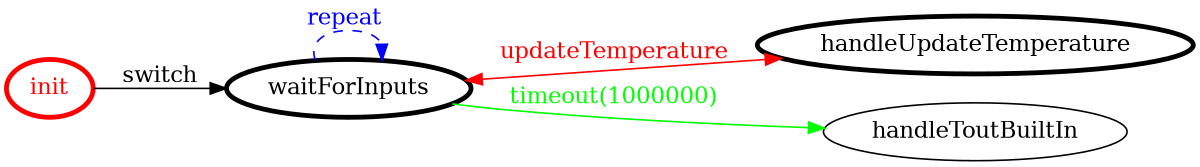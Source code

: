 /*
*
* A GraphViz DOT FSM description 
* Please use a GraphViz visualizer (like http://www.webgraphviz.com)
*  
*/

digraph finite_state_machine {
	rankdir=LR
	size="8,5"
	
	init [ color = red ][ fontcolor = red ][ penwidth = 3 ]
	handleUpdateTemperature [ color = black ][ fontcolor = black ][ penwidth = 3 ]
	waitForInputs [ color = black ][ fontcolor = black ][ penwidth = 3 ]
	
	waitForInputs -> waitForInputs [ label = "repeat "][ style = dashed ][ color = blue ][ fontcolor = blue ]
	waitForInputs -> handleUpdateTemperature [ label = "updateTemperature" ][ color = red ][ fontcolor = red ][ dir = both ]
	init -> waitForInputs [ label = "switch" ][ color = black ][ fontcolor = black ]
	waitForInputs -> handleToutBuiltIn [ label = "timeout(1000000)" ][ color = green ][ fontcolor = green ]
}
